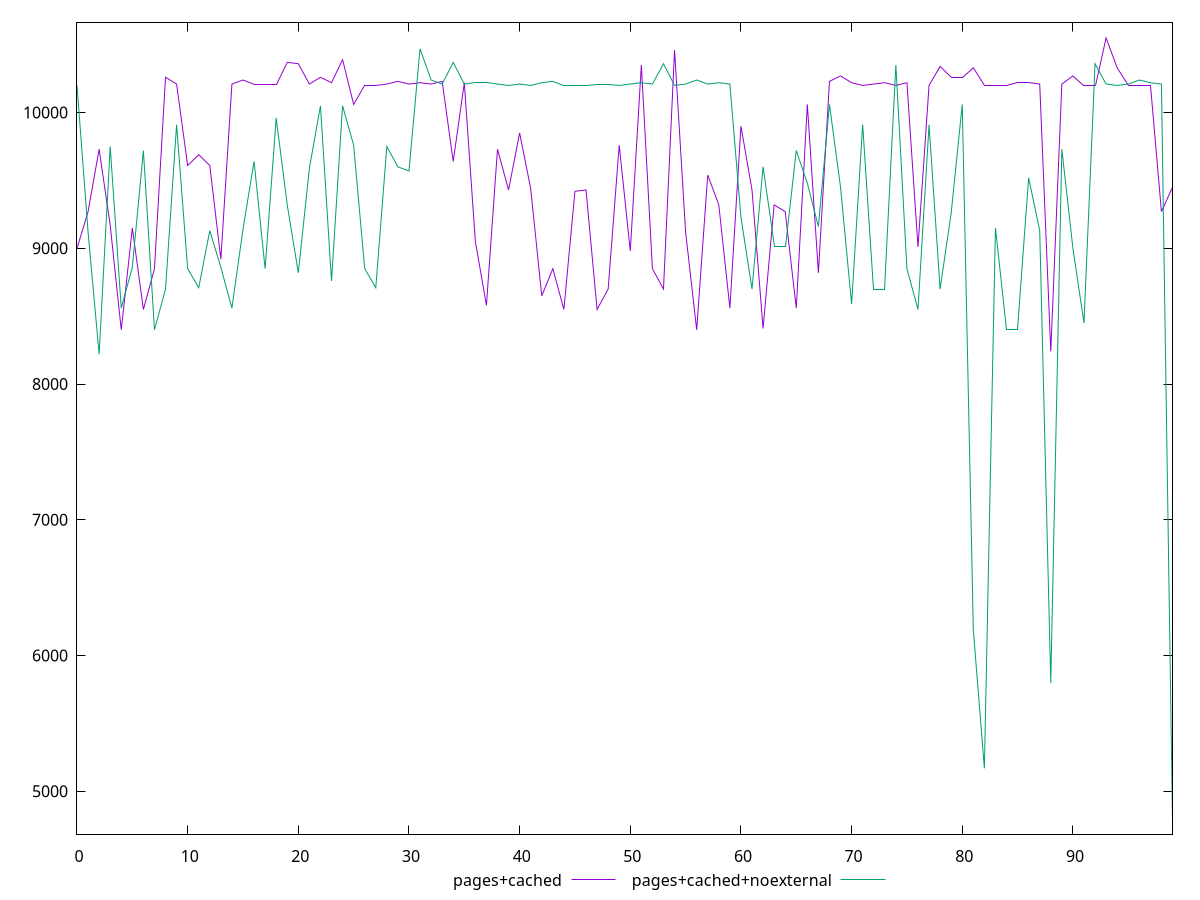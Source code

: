 reset

$pagesCached <<EOF
0 9000
1 9270
2 9730
3 9170
4 8400
5 9150
6 8550
7 8850
8 10260
9 10210
10 9610
11 9690
12 9610
13 8920
14 10210
15 10240
16 10210
17 10210
18 10210
19 10370
20 10360
21 10210
22 10260
23 10220
24 10390
25 10060
26 10200
27 10200
28 10210
29 10230
30 10210
31 10220
32 10210
33 10230
34 9640
35 10220
36 9050
37 8580
38 9730
39 9430
40 9850
41 9440
42 8650
43 8850
44 8550
45 9420
46 9430
47 8550
48 8700
49 9760
50 8980
51 10350
52 8850
53 8700
54 10460
55 9120
56 8400
57 9540
58 9320
59 8560
60 9900
61 9430
62 8410
63 9320
64 9270
65 8560
66 10060
67 8820
68 10230
69 10270
70 10220
71 10200
72 10210
73 10220
74 10200
75 10220
76 9010
77 10200
78 10340
79 10260
80 10260
81 10330
82 10200
83 10200
84 10200
85 10220
86 10220
87 10210
88 8240
89 10210
90 10270
91 10200
92 10200
93 10550
94 10330
95 10200
96 10200
97 10200
98 9270
99 9450
EOF

$pagesCachedNoexternal <<EOF
0 10200
1 9120
2 8220
3 9750
4 8560
5 8860
6 9720
7 8400
8 8700
9 9910
10 8850
11 8710
12 9130
13 8860
14 8560
15 9140
16 9640
17 8850
18 9960
19 9320
20 8820
21 9590
22 10050
23 8760
24 10050
25 9760
26 8850
27 8710
28 9750
29 9600
30 9570
31 10470
32 10240
33 10210
34 10370
35 10210
36 10220
37 10220
38 10210
39 10200
40 10210
41 10200
42 10220
43 10230
44 10200
45 10200
46 10200
47 10210
48 10210
49 10200
50 10210
51 10220
52 10210
53 10360
54 10200
55 10210
56 10240
57 10210
58 10220
59 10210
60 9230
61 8700
62 9600
63 9010
64 9010
65 9720
66 9480
67 9160
68 10060
69 9450
70 8590
71 9910
72 8700
73 8700
74 10350
75 8850
76 8550
77 9910
78 8700
79 9260
80 10060
81 6190
82 5170
83 9150
84 8400
85 8400
86 9520
87 9130
88 5800
89 9730
90 9000
91 8450
92 10360
93 10210
94 10200
95 10210
96 10240
97 10220
98 10210
99 4800
EOF

set key outside below
set xrange [0:99]
set yrange [4685:10665]
set trange [4685:10665]
set terminal svg size 640, 520 enhanced background rgb 'white'
set output "reprap/uses-text-compression/comparison/line/1_vs_2.svg"

plot $pagesCached title "pages+cached" with line, \
     $pagesCachedNoexternal title "pages+cached+noexternal" with line

reset
